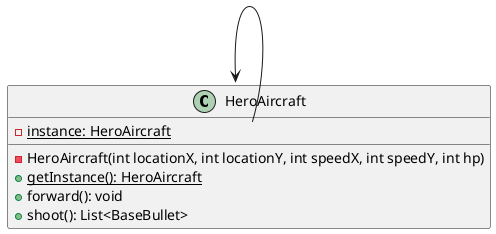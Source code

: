 @startuml

class HeroAircraft {
    - {static} instance: HeroAircraft
    - HeroAircraft(int locationX, int locationY, int speedX, int speedY, int hp)
    + {static} getInstance(): HeroAircraft
    + forward(): void
    + shoot(): List<BaseBullet>
}

HeroAircraft::instance -[hidden]-> HeroAircraft
HeroAircraft::instance -left-> HeroAircraft

@enduml

